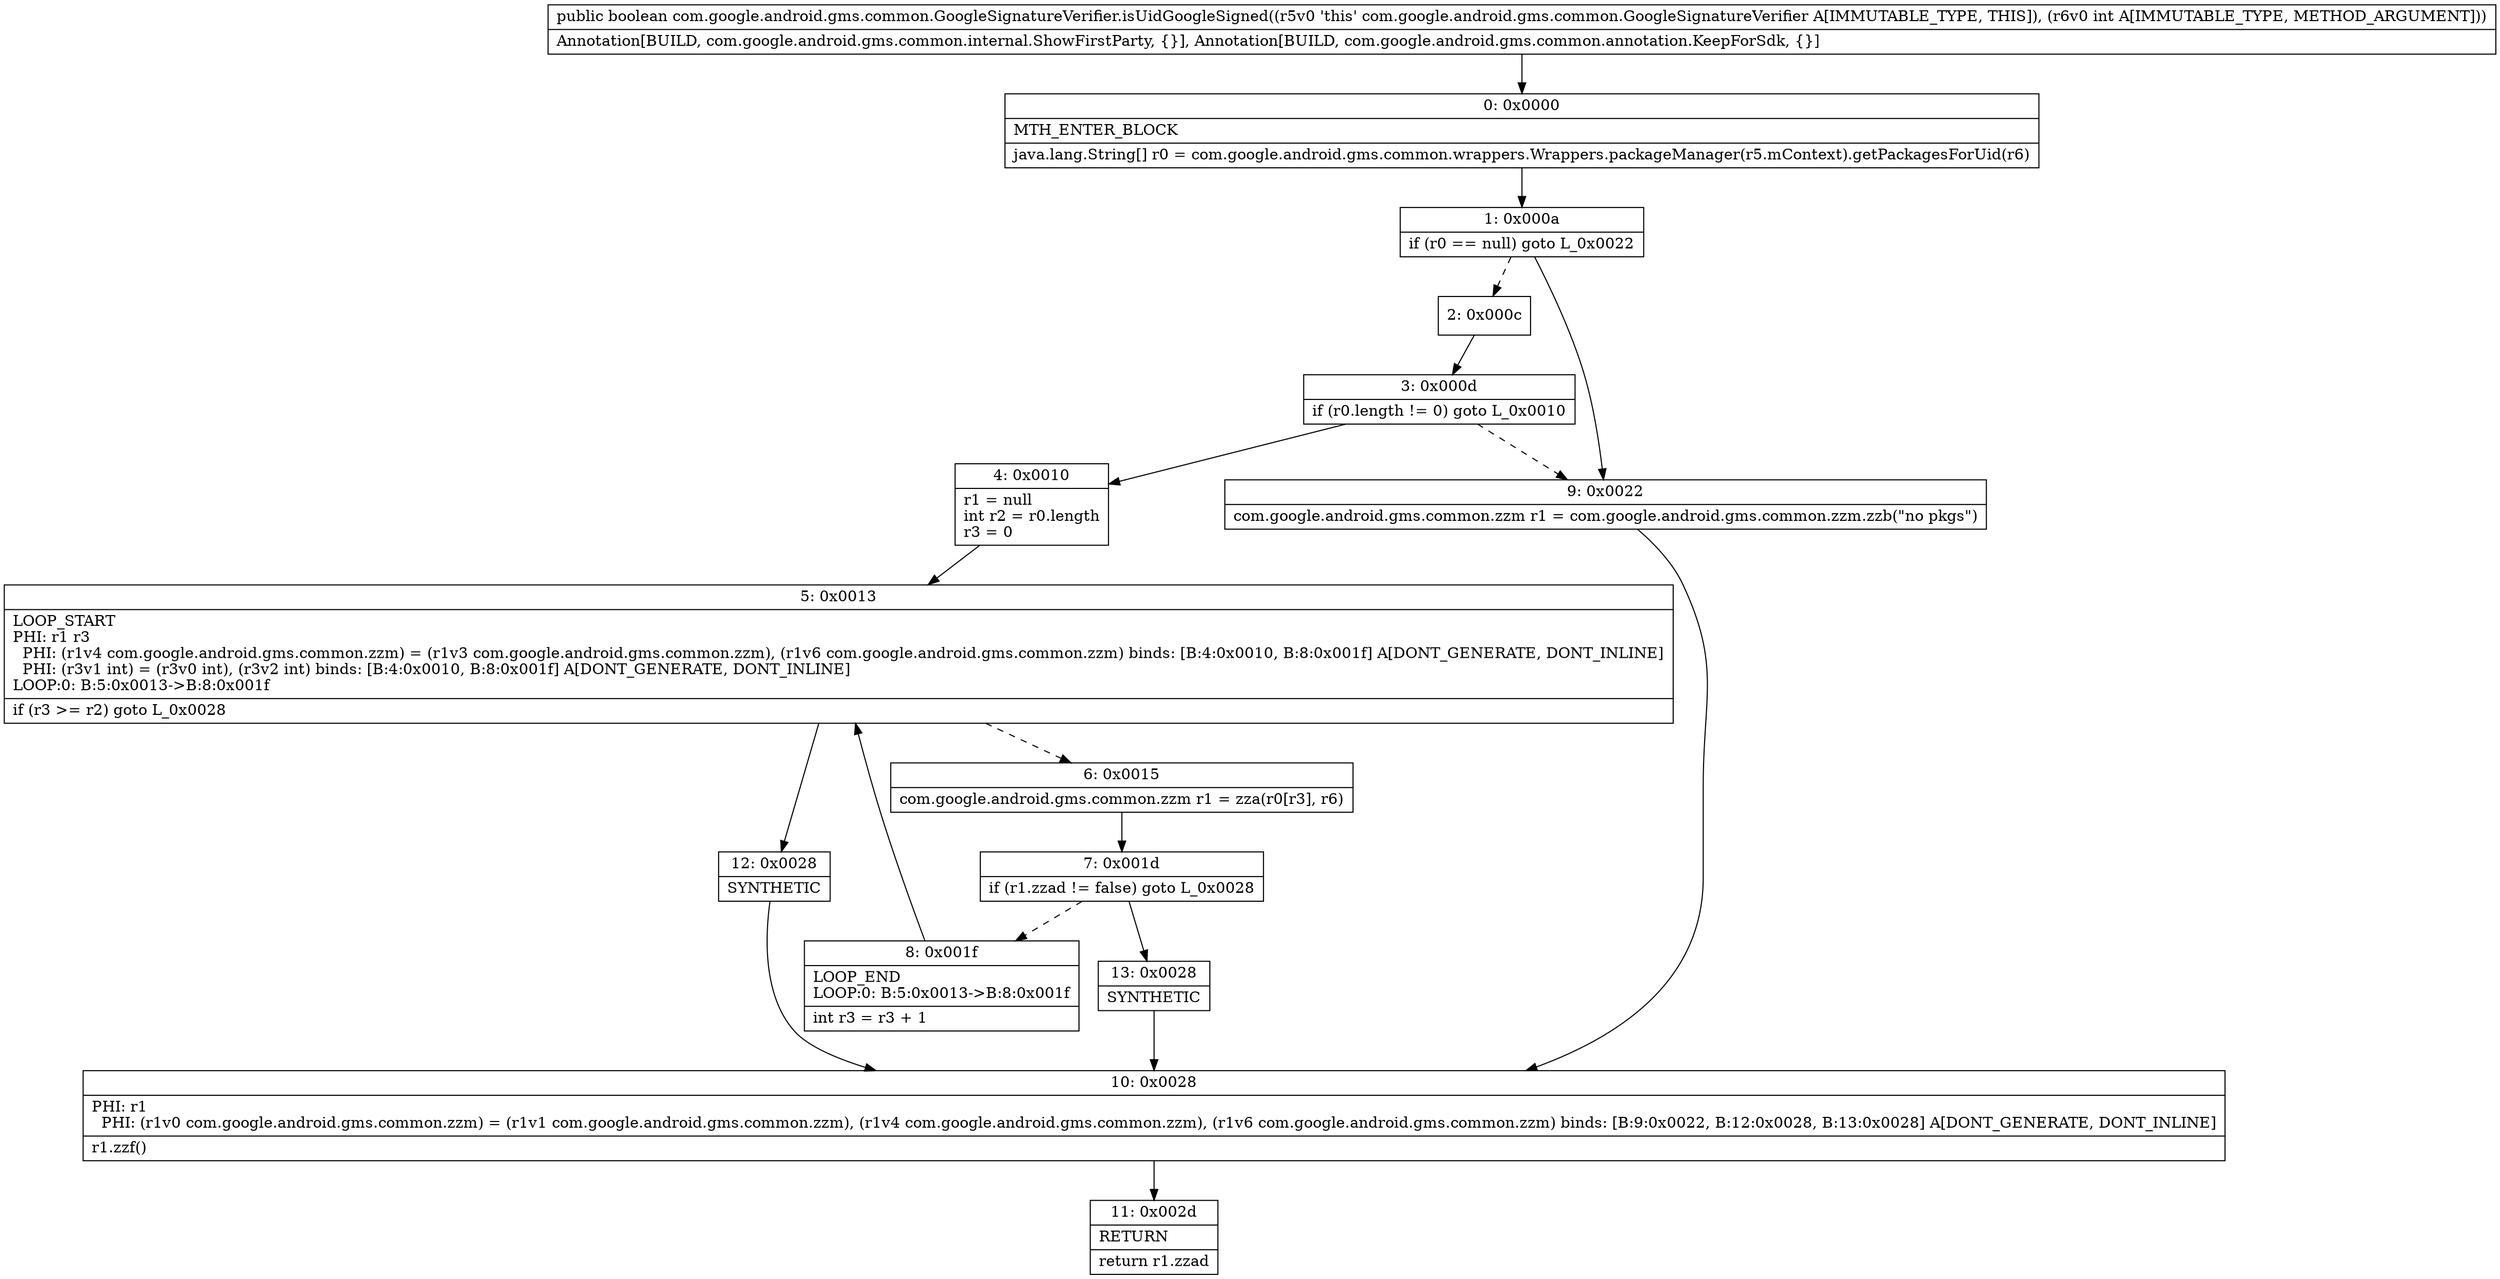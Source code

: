 digraph "CFG forcom.google.android.gms.common.GoogleSignatureVerifier.isUidGoogleSigned(I)Z" {
Node_0 [shape=record,label="{0\:\ 0x0000|MTH_ENTER_BLOCK\l|java.lang.String[] r0 = com.google.android.gms.common.wrappers.Wrappers.packageManager(r5.mContext).getPackagesForUid(r6)\l}"];
Node_1 [shape=record,label="{1\:\ 0x000a|if (r0 == null) goto L_0x0022\l}"];
Node_2 [shape=record,label="{2\:\ 0x000c}"];
Node_3 [shape=record,label="{3\:\ 0x000d|if (r0.length != 0) goto L_0x0010\l}"];
Node_4 [shape=record,label="{4\:\ 0x0010|r1 = null\lint r2 = r0.length\lr3 = 0\l}"];
Node_5 [shape=record,label="{5\:\ 0x0013|LOOP_START\lPHI: r1 r3 \l  PHI: (r1v4 com.google.android.gms.common.zzm) = (r1v3 com.google.android.gms.common.zzm), (r1v6 com.google.android.gms.common.zzm) binds: [B:4:0x0010, B:8:0x001f] A[DONT_GENERATE, DONT_INLINE]\l  PHI: (r3v1 int) = (r3v0 int), (r3v2 int) binds: [B:4:0x0010, B:8:0x001f] A[DONT_GENERATE, DONT_INLINE]\lLOOP:0: B:5:0x0013\-\>B:8:0x001f\l|if (r3 \>= r2) goto L_0x0028\l}"];
Node_6 [shape=record,label="{6\:\ 0x0015|com.google.android.gms.common.zzm r1 = zza(r0[r3], r6)\l}"];
Node_7 [shape=record,label="{7\:\ 0x001d|if (r1.zzad != false) goto L_0x0028\l}"];
Node_8 [shape=record,label="{8\:\ 0x001f|LOOP_END\lLOOP:0: B:5:0x0013\-\>B:8:0x001f\l|int r3 = r3 + 1\l}"];
Node_9 [shape=record,label="{9\:\ 0x0022|com.google.android.gms.common.zzm r1 = com.google.android.gms.common.zzm.zzb(\"no pkgs\")\l}"];
Node_10 [shape=record,label="{10\:\ 0x0028|PHI: r1 \l  PHI: (r1v0 com.google.android.gms.common.zzm) = (r1v1 com.google.android.gms.common.zzm), (r1v4 com.google.android.gms.common.zzm), (r1v6 com.google.android.gms.common.zzm) binds: [B:9:0x0022, B:12:0x0028, B:13:0x0028] A[DONT_GENERATE, DONT_INLINE]\l|r1.zzf()\l}"];
Node_11 [shape=record,label="{11\:\ 0x002d|RETURN\l|return r1.zzad\l}"];
Node_12 [shape=record,label="{12\:\ 0x0028|SYNTHETIC\l}"];
Node_13 [shape=record,label="{13\:\ 0x0028|SYNTHETIC\l}"];
MethodNode[shape=record,label="{public boolean com.google.android.gms.common.GoogleSignatureVerifier.isUidGoogleSigned((r5v0 'this' com.google.android.gms.common.GoogleSignatureVerifier A[IMMUTABLE_TYPE, THIS]), (r6v0 int A[IMMUTABLE_TYPE, METHOD_ARGUMENT]))  | Annotation[BUILD, com.google.android.gms.common.internal.ShowFirstParty, \{\}], Annotation[BUILD, com.google.android.gms.common.annotation.KeepForSdk, \{\}]\l}"];
MethodNode -> Node_0;
Node_0 -> Node_1;
Node_1 -> Node_2[style=dashed];
Node_1 -> Node_9;
Node_2 -> Node_3;
Node_3 -> Node_4;
Node_3 -> Node_9[style=dashed];
Node_4 -> Node_5;
Node_5 -> Node_6[style=dashed];
Node_5 -> Node_12;
Node_6 -> Node_7;
Node_7 -> Node_8[style=dashed];
Node_7 -> Node_13;
Node_8 -> Node_5;
Node_9 -> Node_10;
Node_10 -> Node_11;
Node_12 -> Node_10;
Node_13 -> Node_10;
}

